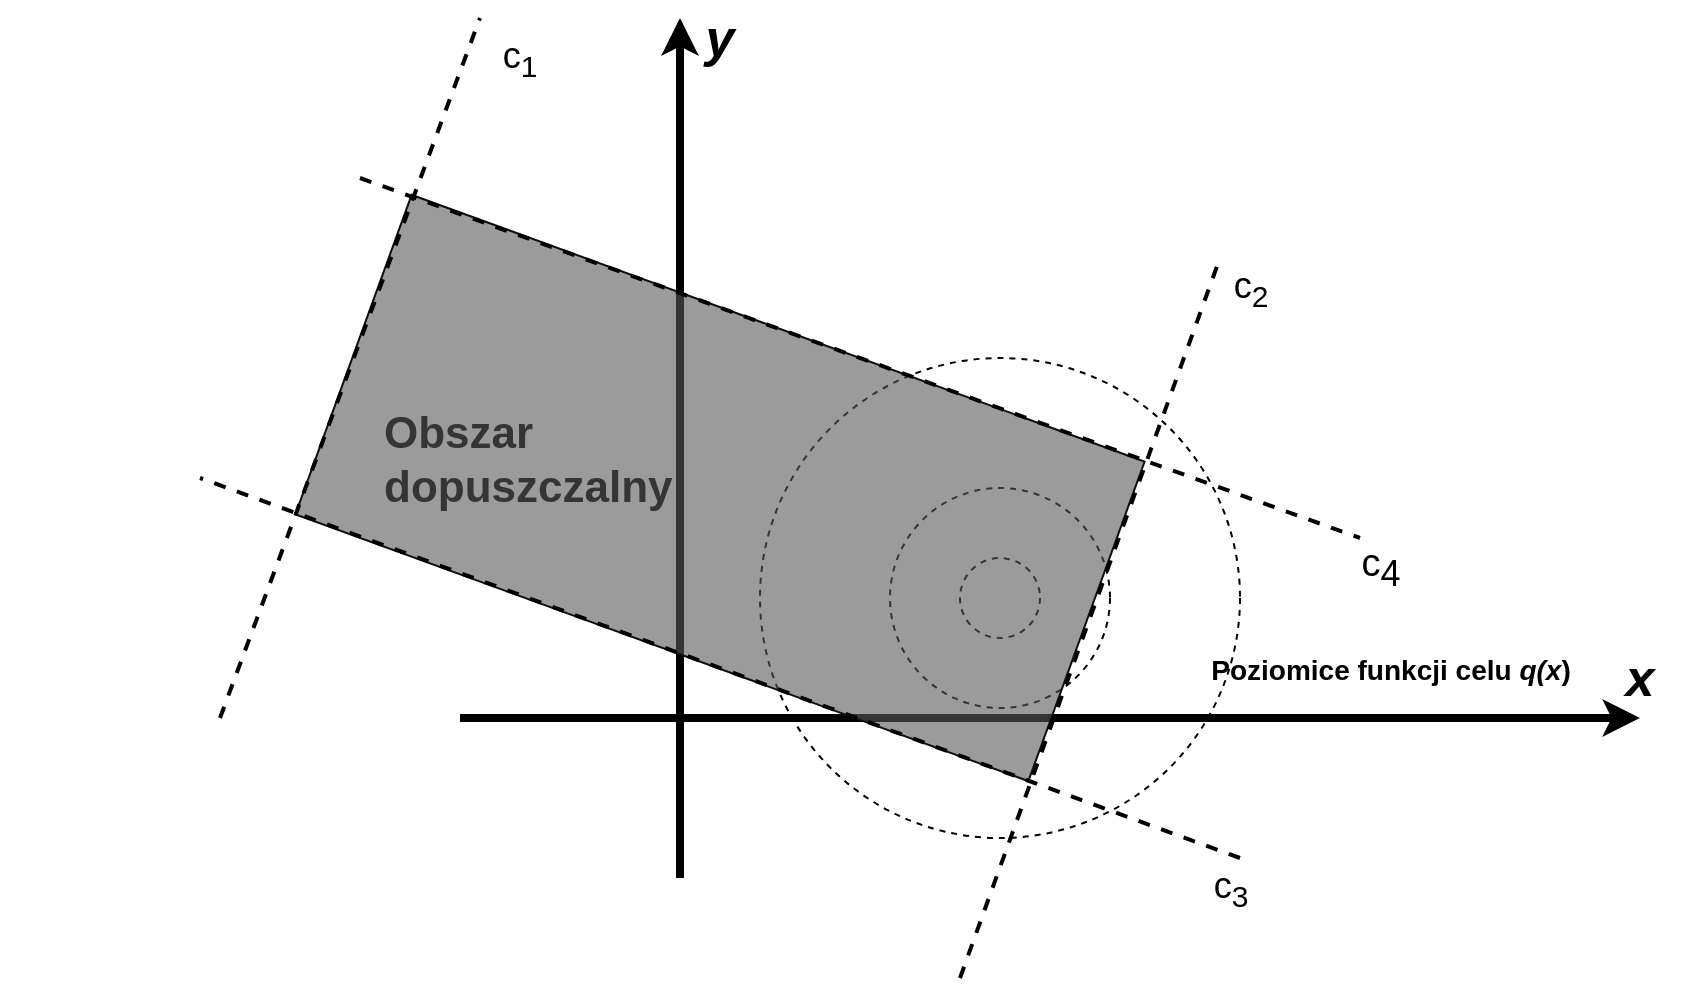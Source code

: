 <mxfile version="13.6.2" type="device"><diagram name="Page-1" id="97916047-d0de-89f5-080d-49f4d83e522f"><mxGraphModel dx="1188" dy="628" grid="1" gridSize="10" guides="1" tooltips="1" connect="1" arrows="1" fold="1" page="1" pageScale="1.5" pageWidth="1169" pageHeight="827" background="#ffffff" math="0" shadow="0"><root><mxCell id="0"/><mxCell id="1" parent="0"/><mxCell id="tduD4phtHk4Li-9isEQu-113" value="" style="endArrow=classic;html=1;strokeColor=#000000;strokeWidth=4;fontSize=17;" edge="1" parent="1"><mxGeometry width="50" height="50" relative="1" as="geometry"><mxPoint x="920" y="640" as="sourcePoint"/><mxPoint x="920" y="210" as="targetPoint"/></mxGeometry></mxCell><mxCell id="tduD4phtHk4Li-9isEQu-114" value="" style="endArrow=classic;html=1;strokeColor=#000000;strokeWidth=4;fontSize=17;" edge="1" parent="1"><mxGeometry width="50" height="50" relative="1" as="geometry"><mxPoint x="810.0" y="560" as="sourcePoint"/><mxPoint x="1400" y="560" as="targetPoint"/></mxGeometry></mxCell><mxCell id="tduD4phtHk4Li-9isEQu-115" value="" style="ellipse;whiteSpace=wrap;html=1;aspect=fixed;rounded=0;gradientColor=none;fontSize=17;align=left;fillColor=none;dashed=1;" vertex="1" parent="1"><mxGeometry x="960" y="380" width="240" height="240" as="geometry"/></mxCell><mxCell id="tduD4phtHk4Li-9isEQu-116" value="" style="ellipse;whiteSpace=wrap;html=1;aspect=fixed;rounded=0;gradientColor=none;fontSize=17;align=left;fillColor=none;dashed=1;" vertex="1" parent="1"><mxGeometry x="1025" y="445" width="110" height="110" as="geometry"/></mxCell><mxCell id="tduD4phtHk4Li-9isEQu-117" value="" style="ellipse;whiteSpace=wrap;html=1;aspect=fixed;rounded=0;gradientColor=none;fontSize=17;align=left;fillColor=none;dashed=1;" vertex="1" parent="1"><mxGeometry x="1060" y="480" width="40" height="40" as="geometry"/></mxCell><mxCell id="tduD4phtHk4Li-9isEQu-119" value="&lt;font style=&quot;font-size: 26px&quot;&gt;&lt;b&gt;&lt;i&gt;y&lt;/i&gt;&lt;/b&gt;&lt;/font&gt;" style="text;html=1;strokeColor=none;fillColor=none;align=center;verticalAlign=middle;whiteSpace=wrap;rounded=0;fontSize=17;" vertex="1" parent="1"><mxGeometry x="920" y="210" width="40" height="20" as="geometry"/></mxCell><mxCell id="tduD4phtHk4Li-9isEQu-120" value="&lt;font style=&quot;font-size: 26px&quot;&gt;&lt;b&gt;&lt;i&gt;x&lt;/i&gt;&lt;/b&gt;&lt;/font&gt;" style="text;html=1;strokeColor=none;fillColor=none;align=center;verticalAlign=middle;whiteSpace=wrap;rounded=0;fontSize=17;" vertex="1" parent="1"><mxGeometry x="1380" y="530" width="40" height="20" as="geometry"/></mxCell><mxCell id="tduD4phtHk4Li-9isEQu-128" value="Obszar dopuszczalny" style="text;html=1;strokeColor=none;fillColor=none;align=left;verticalAlign=bottom;whiteSpace=wrap;rounded=0;fontSize=22;labelPosition=right;verticalLabelPosition=top;rotation=0;fontStyle=1" vertex="1" parent="1"><mxGeometry x="580" y="460" width="190" height="30" as="geometry"/></mxCell><mxCell id="tduD4phtHk4Li-9isEQu-129" value="" style="rounded=0;whiteSpace=wrap;html=1;gradientColor=none;fontSize=17;align=left;strokeColor=#0F0F0F;fillColor=#595959;fillOpacity=60;rotation=20;glass=0;shadow=0;sketch=0;" vertex="1" parent="1"><mxGeometry x="745" y="360" width="390" height="170" as="geometry"/></mxCell><mxCell id="tduD4phtHk4Li-9isEQu-131" value="" style="endArrow=none;dashed=1;html=1;strokeColor=#000000;strokeWidth=2;fontSize=19;align=left;" edge="1" parent="1"><mxGeometry width="50" height="50" relative="1" as="geometry"><mxPoint x="690" y="560" as="sourcePoint"/><mxPoint x="820" y="210" as="targetPoint"/></mxGeometry></mxCell><mxCell id="tduD4phtHk4Li-9isEQu-132" value="" style="endArrow=none;dashed=1;html=1;strokeColor=#000000;strokeWidth=2;fontSize=19;align=left;" edge="1" parent="1"><mxGeometry width="50" height="50" relative="1" as="geometry"><mxPoint x="1060" y="690" as="sourcePoint"/><mxPoint x="1190" y="330" as="targetPoint"/></mxGeometry></mxCell><mxCell id="tduD4phtHk4Li-9isEQu-133" value="" style="endArrow=none;dashed=1;html=1;strokeColor=#000000;strokeWidth=2;fontSize=19;align=left;" edge="1" parent="1"><mxGeometry width="50" height="50" relative="1" as="geometry"><mxPoint x="760" y="290" as="sourcePoint"/><mxPoint x="1260" y="470" as="targetPoint"/></mxGeometry></mxCell><mxCell id="tduD4phtHk4Li-9isEQu-134" value="" style="endArrow=none;dashed=1;html=1;strokeColor=#000000;strokeWidth=2;fontSize=19;align=left;" edge="1" parent="1"><mxGeometry width="50" height="50" relative="1" as="geometry"><mxPoint x="1200" y="630" as="sourcePoint"/><mxPoint x="680" y="440" as="targetPoint"/></mxGeometry></mxCell><mxCell id="tduD4phtHk4Li-9isEQu-135" value="&lt;span style=&quot;font-size: 18px&quot;&gt;c&lt;sub&gt;1&lt;/sub&gt;&lt;/span&gt;" style="text;html=1;strokeColor=none;fillColor=none;align=center;verticalAlign=middle;whiteSpace=wrap;rounded=0;shadow=0;glass=0;sketch=0;fontSize=19;" vertex="1" parent="1"><mxGeometry x="820" y="220" width="40" height="20" as="geometry"/></mxCell><mxCell id="tduD4phtHk4Li-9isEQu-137" value="&lt;font style=&quot;font-size: 18px&quot;&gt;c&lt;sub&gt;2&lt;/sub&gt;&lt;/font&gt;" style="text;html=1;align=center;verticalAlign=middle;resizable=0;points=[];autosize=1;fontSize=19;" vertex="1" parent="1"><mxGeometry x="1190" y="330" width="30" height="30" as="geometry"/></mxCell><mxCell id="tduD4phtHk4Li-9isEQu-138" value="&lt;font style=&quot;font-size: 18px&quot;&gt;c&lt;sub&gt;3&lt;/sub&gt;&lt;/font&gt;" style="text;html=1;align=center;verticalAlign=middle;resizable=0;points=[];autosize=1;fontSize=19;" vertex="1" parent="1"><mxGeometry x="1180" y="630" width="30" height="30" as="geometry"/></mxCell><mxCell id="tduD4phtHk4Li-9isEQu-140" value="&lt;font style=&quot;font-size: 14px&quot;&gt;&lt;b&gt;Poziomice funkcji celu &lt;i&gt;q(x&lt;/i&gt;)&lt;/b&gt;&lt;/font&gt;" style="text;html=1;align=center;verticalAlign=middle;resizable=0;points=[];autosize=1;fontSize=19;" vertex="1" parent="1"><mxGeometry x="1175" y="520" width="200" height="30" as="geometry"/></mxCell><mxCell id="tduD4phtHk4Li-9isEQu-141" value="c&lt;sub style=&quot;font-size: 18px&quot;&gt;4&lt;/sub&gt;" style="text;html=1;align=center;verticalAlign=middle;resizable=0;points=[];autosize=1;fontSize=19;" vertex="1" parent="1"><mxGeometry x="1250" y="470" width="40" height="30" as="geometry"/></mxCell></root></mxGraphModel></diagram></mxfile>